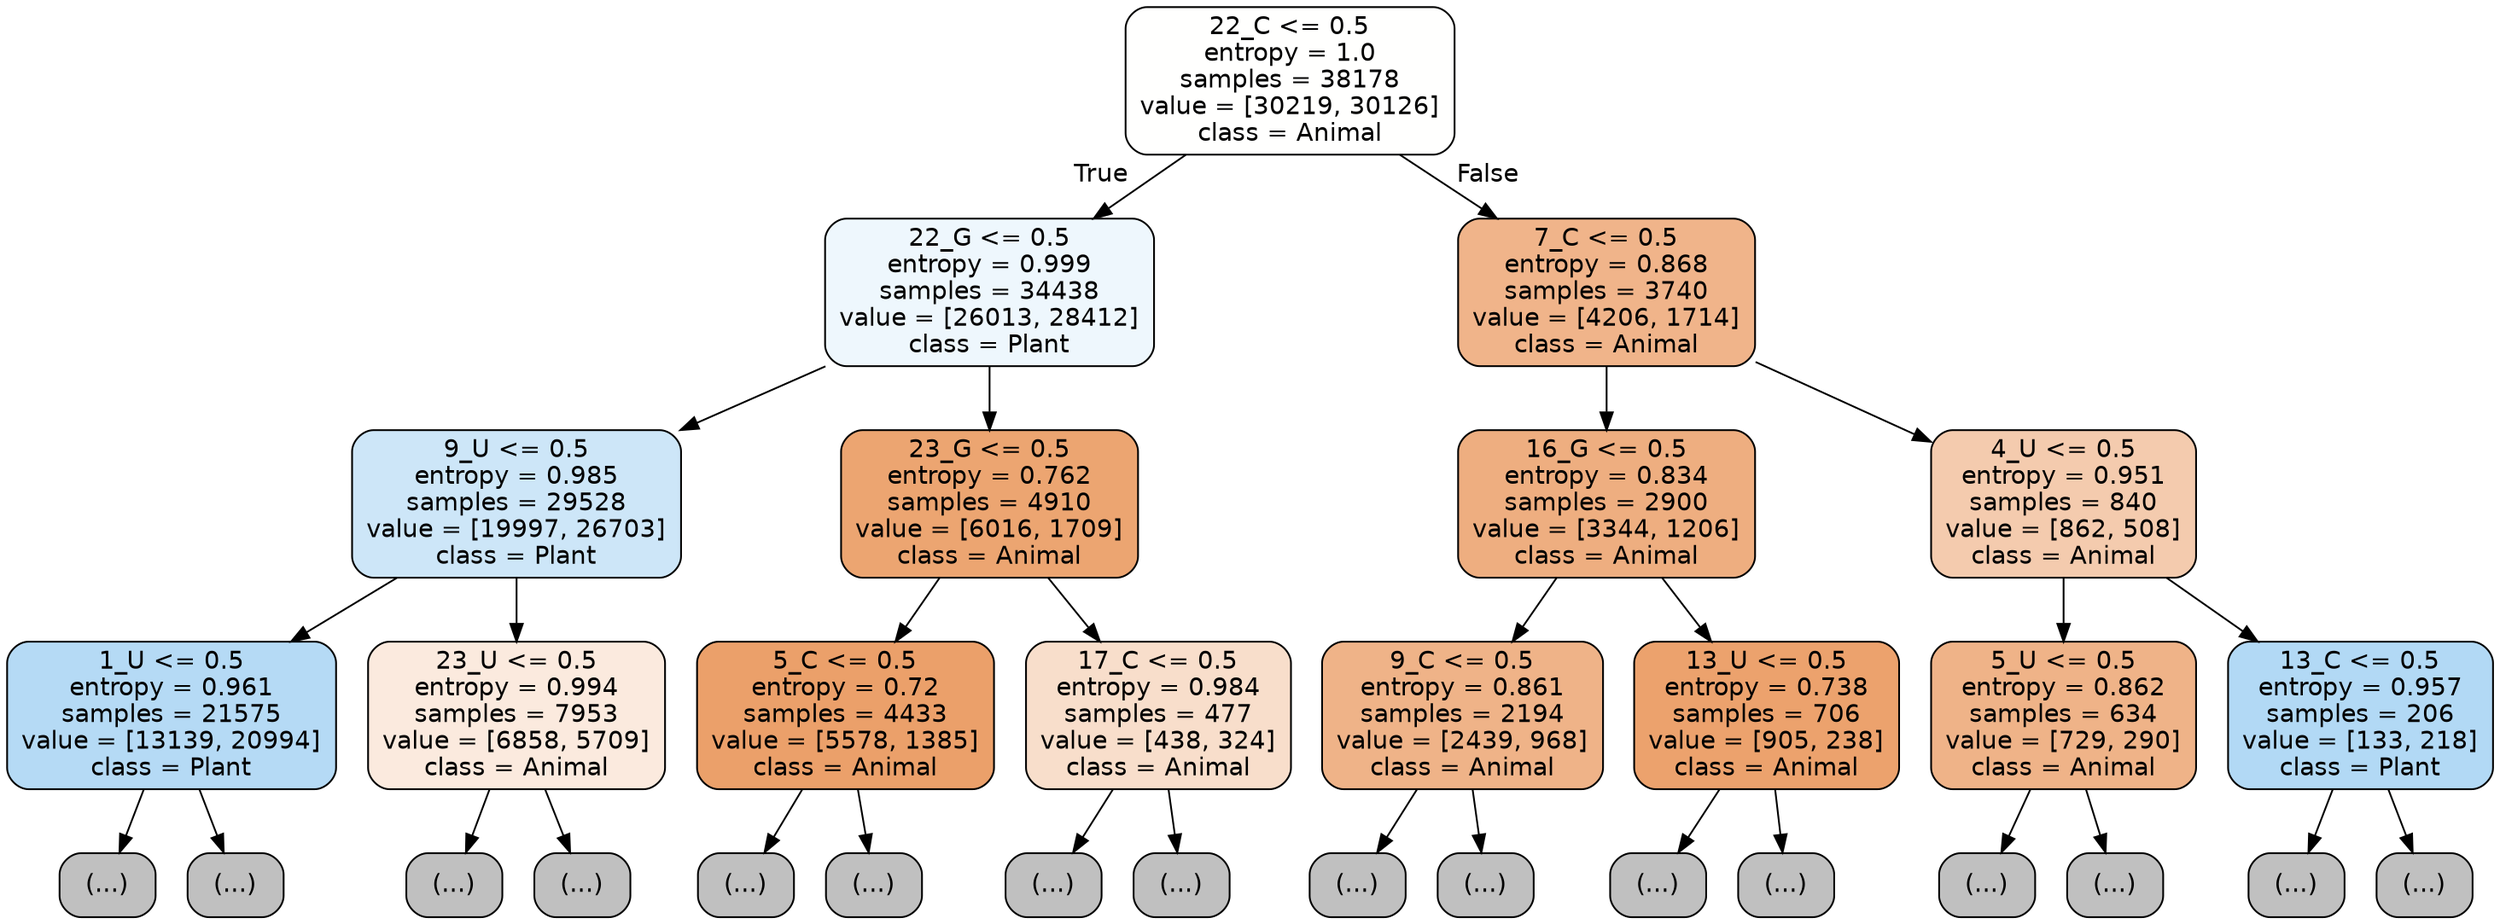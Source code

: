digraph Tree {
node [shape=box, style="filled, rounded", color="black", fontname="helvetica"] ;
edge [fontname="helvetica"] ;
0 [label="22_C <= 0.5\nentropy = 1.0\nsamples = 38178\nvalue = [30219, 30126]\nclass = Animal", fillcolor="#fffffe"] ;
1 [label="22_G <= 0.5\nentropy = 0.999\nsamples = 34438\nvalue = [26013, 28412]\nclass = Plant", fillcolor="#eef7fd"] ;
0 -> 1 [labeldistance=2.5, labelangle=45, headlabel="True"] ;
2 [label="9_U <= 0.5\nentropy = 0.985\nsamples = 29528\nvalue = [19997, 26703]\nclass = Plant", fillcolor="#cde6f8"] ;
1 -> 2 ;
3 [label="1_U <= 0.5\nentropy = 0.961\nsamples = 21575\nvalue = [13139, 20994]\nclass = Plant", fillcolor="#b5daf5"] ;
2 -> 3 ;
4 [label="(...)", fillcolor="#C0C0C0"] ;
3 -> 4 ;
5333 [label="(...)", fillcolor="#C0C0C0"] ;
3 -> 5333 ;
9206 [label="23_U <= 0.5\nentropy = 0.994\nsamples = 7953\nvalue = [6858, 5709]\nclass = Animal", fillcolor="#fbeade"] ;
2 -> 9206 ;
9207 [label="(...)", fillcolor="#C0C0C0"] ;
9206 -> 9207 ;
12770 [label="(...)", fillcolor="#C0C0C0"] ;
9206 -> 12770 ;
12861 [label="23_G <= 0.5\nentropy = 0.762\nsamples = 4910\nvalue = [6016, 1709]\nclass = Animal", fillcolor="#eca571"] ;
1 -> 12861 ;
12862 [label="5_C <= 0.5\nentropy = 0.72\nsamples = 4433\nvalue = [5578, 1385]\nclass = Animal", fillcolor="#eba06a"] ;
12861 -> 12862 ;
12863 [label="(...)", fillcolor="#C0C0C0"] ;
12862 -> 12863 ;
14280 [label="(...)", fillcolor="#C0C0C0"] ;
12862 -> 14280 ;
14703 [label="17_C <= 0.5\nentropy = 0.984\nsamples = 477\nvalue = [438, 324]\nclass = Animal", fillcolor="#f8decb"] ;
12861 -> 14703 ;
14704 [label="(...)", fillcolor="#C0C0C0"] ;
14703 -> 14704 ;
14877 [label="(...)", fillcolor="#C0C0C0"] ;
14703 -> 14877 ;
14940 [label="7_C <= 0.5\nentropy = 0.868\nsamples = 3740\nvalue = [4206, 1714]\nclass = Animal", fillcolor="#f0b48a"] ;
0 -> 14940 [labeldistance=2.5, labelangle=-45, headlabel="False"] ;
14941 [label="16_G <= 0.5\nentropy = 0.834\nsamples = 2900\nvalue = [3344, 1206]\nclass = Animal", fillcolor="#eeae80"] ;
14940 -> 14941 ;
14942 [label="9_C <= 0.5\nentropy = 0.861\nsamples = 2194\nvalue = [2439, 968]\nclass = Animal", fillcolor="#efb388"] ;
14941 -> 14942 ;
14943 [label="(...)", fillcolor="#C0C0C0"] ;
14942 -> 14943 ;
15792 [label="(...)", fillcolor="#C0C0C0"] ;
14942 -> 15792 ;
15999 [label="13_U <= 0.5\nentropy = 0.738\nsamples = 706\nvalue = [905, 238]\nclass = Animal", fillcolor="#eca26d"] ;
14941 -> 15999 ;
16000 [label="(...)", fillcolor="#C0C0C0"] ;
15999 -> 16000 ;
16235 [label="(...)", fillcolor="#C0C0C0"] ;
15999 -> 16235 ;
16322 [label="4_U <= 0.5\nentropy = 0.951\nsamples = 840\nvalue = [862, 508]\nclass = Animal", fillcolor="#f4cbae"] ;
14940 -> 16322 ;
16323 [label="5_U <= 0.5\nentropy = 0.862\nsamples = 634\nvalue = [729, 290]\nclass = Animal", fillcolor="#efb388"] ;
16322 -> 16323 ;
16324 [label="(...)", fillcolor="#C0C0C0"] ;
16323 -> 16324 ;
16585 [label="(...)", fillcolor="#C0C0C0"] ;
16323 -> 16585 ;
16654 [label="13_C <= 0.5\nentropy = 0.957\nsamples = 206\nvalue = [133, 218]\nclass = Plant", fillcolor="#b2d9f5"] ;
16322 -> 16654 ;
16655 [label="(...)", fillcolor="#C0C0C0"] ;
16654 -> 16655 ;
16738 [label="(...)", fillcolor="#C0C0C0"] ;
16654 -> 16738 ;
}